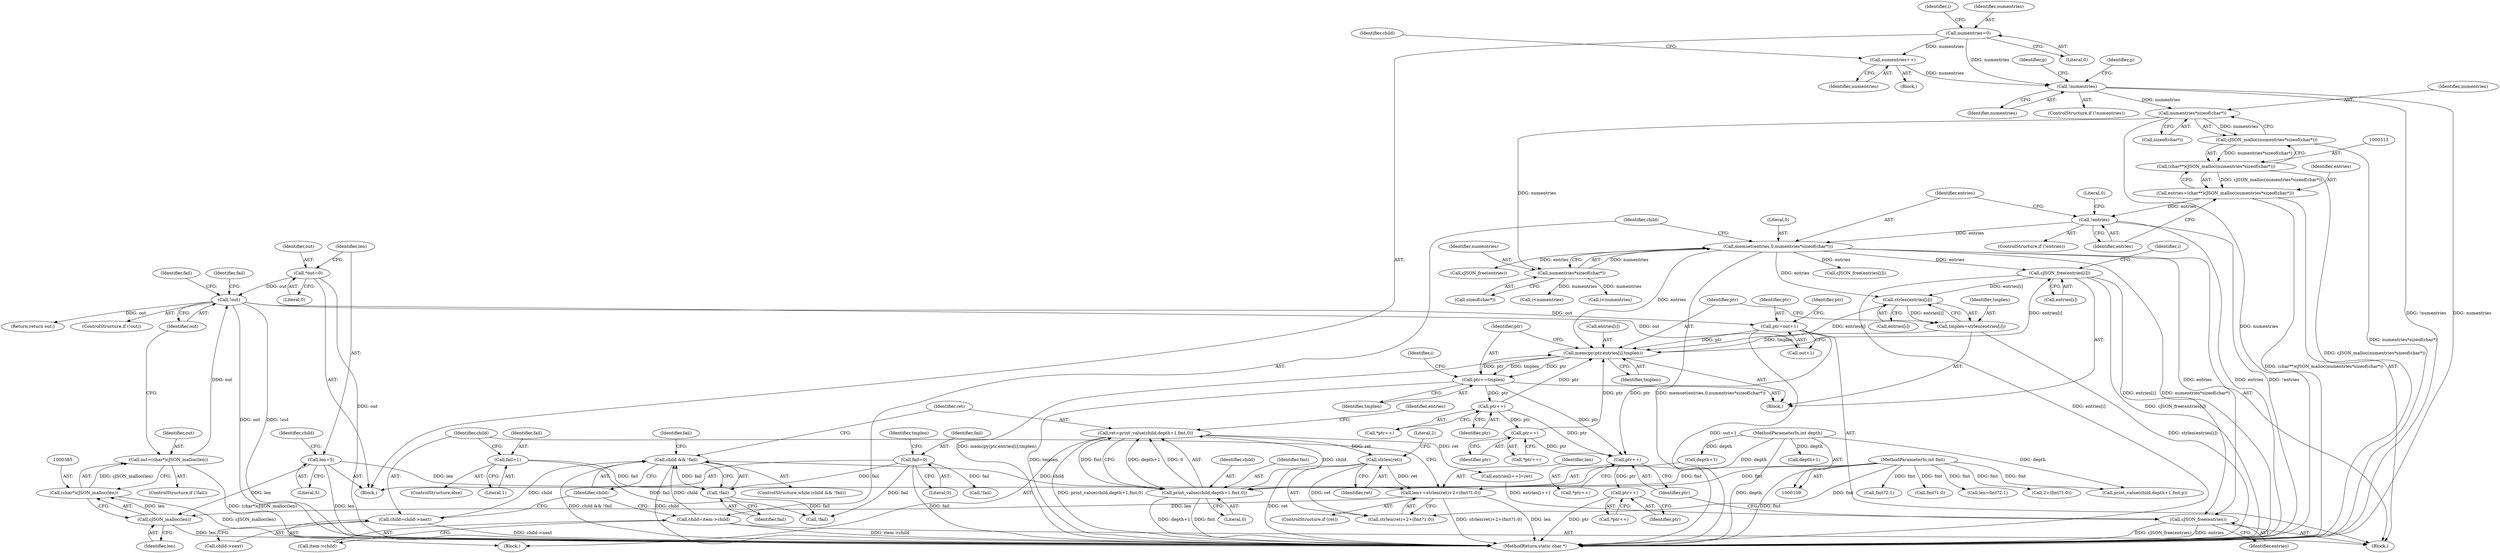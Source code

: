 digraph "0_iperf_91f2fa59e8ed80dfbf400add0164ee0e508e412a_40@API" {
"1000479" [label="(Call,cJSON_free(entries[i]))"];
"1000447" [label="(Call,memcpy(ptr,entries[i],tmplen))"];
"1000422" [label="(Call,ptr=out+1)"];
"1000389" [label="(Call,!out)"];
"1000382" [label="(Call,out=(char*)cJSON_malloc(len))"];
"1000384" [label="(Call,(char*)cJSON_malloc(len))"];
"1000386" [label="(Call,cJSON_malloc(len))"];
"1000359" [label="(Call,len+=strlen(ret)+2+(fmt?1:0))"];
"1000362" [label="(Call,strlen(ret))"];
"1000342" [label="(Call,ret=print_value(child,depth+1,fmt,0))"];
"1000344" [label="(Call,print_value(child,depth+1,fmt,0))"];
"1000337" [label="(Call,child && !fail)"];
"1000374" [label="(Call,child=child->next)"];
"1000331" [label="(Call,child=item->child)"];
"1000339" [label="(Call,!fail)"];
"1000141" [label="(Call,fail=0)"];
"1000371" [label="(Call,fail=1)"];
"1000111" [label="(MethodParameterIn,int depth)"];
"1000112" [label="(MethodParameterIn,int fmt)"];
"1000123" [label="(Call,len=5)"];
"1000117" [label="(Call,*out=0)"];
"1000472" [label="(Call,ptr++)"];
"1000465" [label="(Call,ptr++)"];
"1000453" [label="(Call,ptr+=tmplen)"];
"1000324" [label="(Call,memset(entries,0,numentries*sizeof(char*)))"];
"1000320" [label="(Call,!entries)"];
"1000310" [label="(Call,entries=(char**)cJSON_malloc(numentries*sizeof(char*)))"];
"1000312" [label="(Call,(char**)cJSON_malloc(numentries*sizeof(char*)))"];
"1000314" [label="(Call,cJSON_malloc(numentries*sizeof(char*)))"];
"1000315" [label="(Call,numentries*sizeof(char*))"];
"1000159" [label="(Call,!numentries)"];
"1000151" [label="(Call,numentries++)"];
"1000133" [label="(Call,numentries=0)"];
"1000327" [label="(Call,numentries*sizeof(char*))"];
"1000443" [label="(Call,strlen(entries[i]))"];
"1000479" [label="(Call,cJSON_free(entries[i]))"];
"1000441" [label="(Call,tmplen=strlen(entries[i]))"];
"1000487" [label="(Call,ptr++)"];
"1000492" [label="(Call,ptr++)"];
"1000483" [label="(Call,cJSON_free(entries))"];
"1000142" [label="(Identifier,fail)"];
"1000333" [label="(Call,item->child)"];
"1000217" [label="(Call,!fail)"];
"1000315" [label="(Call,numentries*sizeof(char*))"];
"1000351" [label="(Call,entries[i++]=ret)"];
"1000440" [label="(Block,)"];
"1000316" [label="(Identifier,numentries)"];
"1000429" [label="(Identifier,ptr)"];
"1000387" [label="(Identifier,len)"];
"1000465" [label="(Call,ptr++)"];
"1000373" [label="(Literal,1)"];
"1000345" [label="(Identifier,child)"];
"1000320" [label="(Call,!entries)"];
"1000328" [label="(Identifier,numentries)"];
"1000395" [label="(Identifier,fail)"];
"1000422" [label="(Call,ptr=out+1)"];
"1000346" [label="(Call,depth+1)"];
"1000152" [label="(Identifier,numentries)"];
"1000497" [label="(MethodReturn,static char *)"];
"1000357" [label="(ControlStructure,if (ret))"];
"1000317" [label="(Call,sizeof(char*))"];
"1000240" [label="(Call,fmt?2:1)"];
"1000374" [label="(Call,child=child->next)"];
"1000410" [label="(Call,cJSON_free(entries[i]))"];
"1000363" [label="(Identifier,ret)"];
"1000329" [label="(Call,sizeof(char*))"];
"1000386" [label="(Call,cJSON_malloc(len))"];
"1000392" [label="(Identifier,fail)"];
"1000384" [label="(Call,(char*)cJSON_malloc(len))"];
"1000114" [label="(Block,)"];
"1000350" [label="(Literal,0)"];
"1000375" [label="(Identifier,child)"];
"1000124" [label="(Identifier,len)"];
"1000423" [label="(Identifier,ptr)"];
"1000488" [label="(Identifier,ptr)"];
"1000154" [label="(Identifier,child)"];
"1000464" [label="(Call,*ptr++)"];
"1000458" [label="(Identifier,i)"];
"1000371" [label="(Call,fail=1)"];
"1000447" [label="(Call,memcpy(ptr,entries[i],tmplen))"];
"1000336" [label="(ControlStructure,while (child && !fail))"];
"1000321" [label="(Identifier,entries)"];
"1000401" [label="(Call,i<numentries)"];
"1000441" [label="(Call,tmplen=strlen(entries[i]))"];
"1000390" [label="(Identifier,out)"];
"1000361" [label="(Call,strlen(ret)+2+(fmt?1:0))"];
"1000466" [label="(Identifier,ptr)"];
"1000342" [label="(Call,ret=print_value(child,depth+1,fmt,0))"];
"1000491" [label="(Call,*ptr++)"];
"1000493" [label="(Identifier,ptr)"];
"1000323" [label="(Literal,0)"];
"1000366" [label="(Call,fmt?1:0)"];
"1000353" [label="(Identifier,entries)"];
"1000444" [label="(Call,entries[i])"];
"1000383" [label="(Identifier,out)"];
"1000337" [label="(Call,child && !fail)"];
"1000150" [label="(Block,)"];
"1000160" [label="(Identifier,numentries)"];
"1000326" [label="(Literal,0)"];
"1000382" [label="(Call,out=(char*)cJSON_malloc(len))"];
"1000238" [label="(Call,len=fmt?2:1)"];
"1000222" [label="(Call,depth+1)"];
"1000341" [label="(Block,)"];
"1000146" [label="(Identifier,tmplen)"];
"1000370" [label="(ControlStructure,else)"];
"1000359" [label="(Call,len+=strlen(ret)+2+(fmt?1:0))"];
"1000376" [label="(Call,child->next)"];
"1000314" [label="(Call,cJSON_malloc(numentries*sizeof(char*)))"];
"1000344" [label="(Call,print_value(child,depth+1,fmt,0))"];
"1000339" [label="(Call,!fail)"];
"1000128" [label="(Identifier,child)"];
"1000479" [label="(Call,cJSON_free(entries[i]))"];
"1000379" [label="(ControlStructure,if (!fail))"];
"1000372" [label="(Identifier,fail)"];
"1000443" [label="(Call,strlen(entries[i]))"];
"1000414" [label="(Call,cJSON_free(entries))"];
"1000119" [label="(Literal,0)"];
"1000362" [label="(Call,strlen(ret))"];
"1000486" [label="(Call,*ptr++)"];
"1000325" [label="(Identifier,entries)"];
"1000327" [label="(Call,numentries*sizeof(char*))"];
"1000389" [label="(Call,!out)"];
"1000159" [label="(Call,!numentries)"];
"1000471" [label="(Call,*ptr++)"];
"1000454" [label="(Identifier,ptr)"];
"1000125" [label="(Literal,5)"];
"1000439" [label="(Identifier,i)"];
"1000449" [label="(Call,entries[i])"];
"1000424" [label="(Call,out+1)"];
"1000381" [label="(Identifier,fail)"];
"1000118" [label="(Identifier,out)"];
"1000455" [label="(Identifier,tmplen)"];
"1000319" [label="(ControlStructure,if (!entries))"];
"1000495" [label="(Return,return out;)"];
"1000343" [label="(Identifier,ret)"];
"1000338" [label="(Identifier,child)"];
"1000158" [label="(ControlStructure,if (!numentries))"];
"1000349" [label="(Identifier,fmt)"];
"1000331" [label="(Call,child=item->child)"];
"1000312" [label="(Call,(char**)cJSON_malloc(numentries*sizeof(char*)))"];
"1000135" [label="(Literal,0)"];
"1000220" [label="(Call,print_value(child,depth+1,fmt,p))"];
"1000448" [label="(Identifier,ptr)"];
"1000138" [label="(Identifier,i)"];
"1000309" [label="(Block,)"];
"1000112" [label="(MethodParameterIn,int fmt)"];
"1000340" [label="(Identifier,fail)"];
"1000380" [label="(Call,!fail)"];
"1000117" [label="(Call,*out=0)"];
"1000163" [label="(Identifier,p)"];
"1000365" [label="(Literal,2)"];
"1000364" [label="(Call,2+(fmt?1:0))"];
"1000483" [label="(Call,cJSON_free(entries))"];
"1000360" [label="(Identifier,len)"];
"1000472" [label="(Call,ptr++)"];
"1000453" [label="(Call,ptr+=tmplen)"];
"1000311" [label="(Identifier,entries)"];
"1000324" [label="(Call,memset(entries,0,numentries*sizeof(char*)))"];
"1000473" [label="(Identifier,ptr)"];
"1000151" [label="(Call,numentries++)"];
"1000435" [label="(Call,i<numentries)"];
"1000388" [label="(ControlStructure,if (!out))"];
"1000442" [label="(Identifier,tmplen)"];
"1000143" [label="(Literal,0)"];
"1000487" [label="(Call,ptr++)"];
"1000141" [label="(Call,fail=0)"];
"1000332" [label="(Identifier,child)"];
"1000310" [label="(Call,entries=(char**)cJSON_malloc(numentries*sizeof(char*)))"];
"1000492" [label="(Call,ptr++)"];
"1000480" [label="(Call,entries[i])"];
"1000123" [label="(Call,len=5)"];
"1000184" [label="(Identifier,p)"];
"1000133" [label="(Call,numentries=0)"];
"1000484" [label="(Identifier,entries)"];
"1000134" [label="(Identifier,numentries)"];
"1000111" [label="(MethodParameterIn,int depth)"];
"1000452" [label="(Identifier,tmplen)"];
"1000479" -> "1000440"  [label="AST: "];
"1000479" -> "1000480"  [label="CFG: "];
"1000480" -> "1000479"  [label="AST: "];
"1000439" -> "1000479"  [label="CFG: "];
"1000479" -> "1000497"  [label="DDG: cJSON_free(entries[i])"];
"1000479" -> "1000497"  [label="DDG: entries[i]"];
"1000479" -> "1000443"  [label="DDG: entries[i]"];
"1000447" -> "1000479"  [label="DDG: entries[i]"];
"1000324" -> "1000479"  [label="DDG: entries"];
"1000479" -> "1000483"  [label="DDG: entries[i]"];
"1000447" -> "1000440"  [label="AST: "];
"1000447" -> "1000452"  [label="CFG: "];
"1000448" -> "1000447"  [label="AST: "];
"1000449" -> "1000447"  [label="AST: "];
"1000452" -> "1000447"  [label="AST: "];
"1000454" -> "1000447"  [label="CFG: "];
"1000447" -> "1000497"  [label="DDG: memcpy(ptr,entries[i],tmplen)"];
"1000422" -> "1000447"  [label="DDG: ptr"];
"1000472" -> "1000447"  [label="DDG: ptr"];
"1000453" -> "1000447"  [label="DDG: ptr"];
"1000465" -> "1000447"  [label="DDG: ptr"];
"1000324" -> "1000447"  [label="DDG: entries"];
"1000443" -> "1000447"  [label="DDG: entries[i]"];
"1000441" -> "1000447"  [label="DDG: tmplen"];
"1000447" -> "1000453"  [label="DDG: tmplen"];
"1000447" -> "1000453"  [label="DDG: ptr"];
"1000422" -> "1000309"  [label="AST: "];
"1000422" -> "1000424"  [label="CFG: "];
"1000423" -> "1000422"  [label="AST: "];
"1000424" -> "1000422"  [label="AST: "];
"1000429" -> "1000422"  [label="CFG: "];
"1000422" -> "1000497"  [label="DDG: out+1"];
"1000389" -> "1000422"  [label="DDG: out"];
"1000422" -> "1000487"  [label="DDG: ptr"];
"1000389" -> "1000388"  [label="AST: "];
"1000389" -> "1000390"  [label="CFG: "];
"1000390" -> "1000389"  [label="AST: "];
"1000392" -> "1000389"  [label="CFG: "];
"1000395" -> "1000389"  [label="CFG: "];
"1000389" -> "1000497"  [label="DDG: !out"];
"1000389" -> "1000497"  [label="DDG: out"];
"1000382" -> "1000389"  [label="DDG: out"];
"1000117" -> "1000389"  [label="DDG: out"];
"1000389" -> "1000424"  [label="DDG: out"];
"1000389" -> "1000495"  [label="DDG: out"];
"1000382" -> "1000379"  [label="AST: "];
"1000382" -> "1000384"  [label="CFG: "];
"1000383" -> "1000382"  [label="AST: "];
"1000384" -> "1000382"  [label="AST: "];
"1000390" -> "1000382"  [label="CFG: "];
"1000382" -> "1000497"  [label="DDG: (char*)cJSON_malloc(len)"];
"1000384" -> "1000382"  [label="DDG: cJSON_malloc(len)"];
"1000384" -> "1000386"  [label="CFG: "];
"1000385" -> "1000384"  [label="AST: "];
"1000386" -> "1000384"  [label="AST: "];
"1000384" -> "1000497"  [label="DDG: cJSON_malloc(len)"];
"1000386" -> "1000384"  [label="DDG: len"];
"1000386" -> "1000387"  [label="CFG: "];
"1000387" -> "1000386"  [label="AST: "];
"1000386" -> "1000497"  [label="DDG: len"];
"1000359" -> "1000386"  [label="DDG: len"];
"1000123" -> "1000386"  [label="DDG: len"];
"1000359" -> "1000357"  [label="AST: "];
"1000359" -> "1000361"  [label="CFG: "];
"1000360" -> "1000359"  [label="AST: "];
"1000361" -> "1000359"  [label="AST: "];
"1000375" -> "1000359"  [label="CFG: "];
"1000359" -> "1000497"  [label="DDG: strlen(ret)+2+(fmt?1:0)"];
"1000359" -> "1000497"  [label="DDG: len"];
"1000362" -> "1000359"  [label="DDG: ret"];
"1000112" -> "1000359"  [label="DDG: fmt"];
"1000123" -> "1000359"  [label="DDG: len"];
"1000362" -> "1000361"  [label="AST: "];
"1000362" -> "1000363"  [label="CFG: "];
"1000363" -> "1000362"  [label="AST: "];
"1000365" -> "1000362"  [label="CFG: "];
"1000362" -> "1000497"  [label="DDG: ret"];
"1000362" -> "1000361"  [label="DDG: ret"];
"1000342" -> "1000362"  [label="DDG: ret"];
"1000342" -> "1000341"  [label="AST: "];
"1000342" -> "1000344"  [label="CFG: "];
"1000343" -> "1000342"  [label="AST: "];
"1000344" -> "1000342"  [label="AST: "];
"1000353" -> "1000342"  [label="CFG: "];
"1000342" -> "1000497"  [label="DDG: print_value(child,depth+1,fmt,0)"];
"1000344" -> "1000342"  [label="DDG: child"];
"1000344" -> "1000342"  [label="DDG: depth+1"];
"1000344" -> "1000342"  [label="DDG: fmt"];
"1000344" -> "1000342"  [label="DDG: 0"];
"1000342" -> "1000351"  [label="DDG: ret"];
"1000344" -> "1000350"  [label="CFG: "];
"1000345" -> "1000344"  [label="AST: "];
"1000346" -> "1000344"  [label="AST: "];
"1000349" -> "1000344"  [label="AST: "];
"1000350" -> "1000344"  [label="AST: "];
"1000344" -> "1000497"  [label="DDG: fmt"];
"1000344" -> "1000497"  [label="DDG: depth+1"];
"1000337" -> "1000344"  [label="DDG: child"];
"1000111" -> "1000344"  [label="DDG: depth"];
"1000112" -> "1000344"  [label="DDG: fmt"];
"1000337" -> "1000336"  [label="AST: "];
"1000337" -> "1000338"  [label="CFG: "];
"1000337" -> "1000339"  [label="CFG: "];
"1000338" -> "1000337"  [label="AST: "];
"1000339" -> "1000337"  [label="AST: "];
"1000343" -> "1000337"  [label="CFG: "];
"1000381" -> "1000337"  [label="CFG: "];
"1000337" -> "1000497"  [label="DDG: child"];
"1000337" -> "1000497"  [label="DDG: child && !fail"];
"1000374" -> "1000337"  [label="DDG: child"];
"1000331" -> "1000337"  [label="DDG: child"];
"1000339" -> "1000337"  [label="DDG: fail"];
"1000374" -> "1000341"  [label="AST: "];
"1000374" -> "1000376"  [label="CFG: "];
"1000375" -> "1000374"  [label="AST: "];
"1000376" -> "1000374"  [label="AST: "];
"1000338" -> "1000374"  [label="CFG: "];
"1000374" -> "1000497"  [label="DDG: child->next"];
"1000331" -> "1000309"  [label="AST: "];
"1000331" -> "1000333"  [label="CFG: "];
"1000332" -> "1000331"  [label="AST: "];
"1000333" -> "1000331"  [label="AST: "];
"1000338" -> "1000331"  [label="CFG: "];
"1000331" -> "1000497"  [label="DDG: item->child"];
"1000339" -> "1000340"  [label="CFG: "];
"1000340" -> "1000339"  [label="AST: "];
"1000141" -> "1000339"  [label="DDG: fail"];
"1000371" -> "1000339"  [label="DDG: fail"];
"1000339" -> "1000380"  [label="DDG: fail"];
"1000141" -> "1000114"  [label="AST: "];
"1000141" -> "1000143"  [label="CFG: "];
"1000142" -> "1000141"  [label="AST: "];
"1000143" -> "1000141"  [label="AST: "];
"1000146" -> "1000141"  [label="CFG: "];
"1000141" -> "1000497"  [label="DDG: fail"];
"1000141" -> "1000217"  [label="DDG: fail"];
"1000141" -> "1000380"  [label="DDG: fail"];
"1000371" -> "1000370"  [label="AST: "];
"1000371" -> "1000373"  [label="CFG: "];
"1000372" -> "1000371"  [label="AST: "];
"1000373" -> "1000371"  [label="AST: "];
"1000375" -> "1000371"  [label="CFG: "];
"1000371" -> "1000380"  [label="DDG: fail"];
"1000111" -> "1000109"  [label="AST: "];
"1000111" -> "1000497"  [label="DDG: depth"];
"1000111" -> "1000220"  [label="DDG: depth"];
"1000111" -> "1000222"  [label="DDG: depth"];
"1000111" -> "1000346"  [label="DDG: depth"];
"1000112" -> "1000109"  [label="AST: "];
"1000112" -> "1000497"  [label="DDG: fmt"];
"1000112" -> "1000220"  [label="DDG: fmt"];
"1000112" -> "1000238"  [label="DDG: fmt"];
"1000112" -> "1000240"  [label="DDG: fmt"];
"1000112" -> "1000361"  [label="DDG: fmt"];
"1000112" -> "1000364"  [label="DDG: fmt"];
"1000112" -> "1000366"  [label="DDG: fmt"];
"1000123" -> "1000114"  [label="AST: "];
"1000123" -> "1000125"  [label="CFG: "];
"1000124" -> "1000123"  [label="AST: "];
"1000125" -> "1000123"  [label="AST: "];
"1000128" -> "1000123"  [label="CFG: "];
"1000123" -> "1000497"  [label="DDG: len"];
"1000117" -> "1000114"  [label="AST: "];
"1000117" -> "1000119"  [label="CFG: "];
"1000118" -> "1000117"  [label="AST: "];
"1000119" -> "1000117"  [label="AST: "];
"1000124" -> "1000117"  [label="CFG: "];
"1000117" -> "1000497"  [label="DDG: out"];
"1000472" -> "1000471"  [label="AST: "];
"1000472" -> "1000473"  [label="CFG: "];
"1000473" -> "1000472"  [label="AST: "];
"1000471" -> "1000472"  [label="CFG: "];
"1000465" -> "1000472"  [label="DDG: ptr"];
"1000472" -> "1000487"  [label="DDG: ptr"];
"1000465" -> "1000464"  [label="AST: "];
"1000465" -> "1000466"  [label="CFG: "];
"1000466" -> "1000465"  [label="AST: "];
"1000464" -> "1000465"  [label="CFG: "];
"1000453" -> "1000465"  [label="DDG: ptr"];
"1000465" -> "1000487"  [label="DDG: ptr"];
"1000453" -> "1000440"  [label="AST: "];
"1000453" -> "1000455"  [label="CFG: "];
"1000454" -> "1000453"  [label="AST: "];
"1000455" -> "1000453"  [label="AST: "];
"1000458" -> "1000453"  [label="CFG: "];
"1000453" -> "1000497"  [label="DDG: tmplen"];
"1000453" -> "1000487"  [label="DDG: ptr"];
"1000324" -> "1000309"  [label="AST: "];
"1000324" -> "1000327"  [label="CFG: "];
"1000325" -> "1000324"  [label="AST: "];
"1000326" -> "1000324"  [label="AST: "];
"1000327" -> "1000324"  [label="AST: "];
"1000332" -> "1000324"  [label="CFG: "];
"1000324" -> "1000497"  [label="DDG: memset(entries,0,numentries*sizeof(char*))"];
"1000324" -> "1000497"  [label="DDG: numentries*sizeof(char*)"];
"1000320" -> "1000324"  [label="DDG: entries"];
"1000327" -> "1000324"  [label="DDG: numentries"];
"1000324" -> "1000410"  [label="DDG: entries"];
"1000324" -> "1000414"  [label="DDG: entries"];
"1000324" -> "1000443"  [label="DDG: entries"];
"1000324" -> "1000483"  [label="DDG: entries"];
"1000320" -> "1000319"  [label="AST: "];
"1000320" -> "1000321"  [label="CFG: "];
"1000321" -> "1000320"  [label="AST: "];
"1000323" -> "1000320"  [label="CFG: "];
"1000325" -> "1000320"  [label="CFG: "];
"1000320" -> "1000497"  [label="DDG: entries"];
"1000320" -> "1000497"  [label="DDG: !entries"];
"1000310" -> "1000320"  [label="DDG: entries"];
"1000310" -> "1000309"  [label="AST: "];
"1000310" -> "1000312"  [label="CFG: "];
"1000311" -> "1000310"  [label="AST: "];
"1000312" -> "1000310"  [label="AST: "];
"1000321" -> "1000310"  [label="CFG: "];
"1000310" -> "1000497"  [label="DDG: (char**)cJSON_malloc(numentries*sizeof(char*))"];
"1000312" -> "1000310"  [label="DDG: cJSON_malloc(numentries*sizeof(char*))"];
"1000312" -> "1000314"  [label="CFG: "];
"1000313" -> "1000312"  [label="AST: "];
"1000314" -> "1000312"  [label="AST: "];
"1000312" -> "1000497"  [label="DDG: cJSON_malloc(numentries*sizeof(char*))"];
"1000314" -> "1000312"  [label="DDG: numentries*sizeof(char*)"];
"1000314" -> "1000315"  [label="CFG: "];
"1000315" -> "1000314"  [label="AST: "];
"1000314" -> "1000497"  [label="DDG: numentries*sizeof(char*)"];
"1000315" -> "1000314"  [label="DDG: numentries"];
"1000315" -> "1000317"  [label="CFG: "];
"1000316" -> "1000315"  [label="AST: "];
"1000317" -> "1000315"  [label="AST: "];
"1000315" -> "1000497"  [label="DDG: numentries"];
"1000159" -> "1000315"  [label="DDG: numentries"];
"1000315" -> "1000327"  [label="DDG: numentries"];
"1000159" -> "1000158"  [label="AST: "];
"1000159" -> "1000160"  [label="CFG: "];
"1000160" -> "1000159"  [label="AST: "];
"1000163" -> "1000159"  [label="CFG: "];
"1000184" -> "1000159"  [label="CFG: "];
"1000159" -> "1000497"  [label="DDG: !numentries"];
"1000159" -> "1000497"  [label="DDG: numentries"];
"1000151" -> "1000159"  [label="DDG: numentries"];
"1000133" -> "1000159"  [label="DDG: numentries"];
"1000151" -> "1000150"  [label="AST: "];
"1000151" -> "1000152"  [label="CFG: "];
"1000152" -> "1000151"  [label="AST: "];
"1000154" -> "1000151"  [label="CFG: "];
"1000133" -> "1000151"  [label="DDG: numentries"];
"1000133" -> "1000114"  [label="AST: "];
"1000133" -> "1000135"  [label="CFG: "];
"1000134" -> "1000133"  [label="AST: "];
"1000135" -> "1000133"  [label="AST: "];
"1000138" -> "1000133"  [label="CFG: "];
"1000327" -> "1000329"  [label="CFG: "];
"1000328" -> "1000327"  [label="AST: "];
"1000329" -> "1000327"  [label="AST: "];
"1000327" -> "1000401"  [label="DDG: numentries"];
"1000327" -> "1000435"  [label="DDG: numentries"];
"1000443" -> "1000441"  [label="AST: "];
"1000443" -> "1000444"  [label="CFG: "];
"1000444" -> "1000443"  [label="AST: "];
"1000441" -> "1000443"  [label="CFG: "];
"1000443" -> "1000441"  [label="DDG: entries[i]"];
"1000441" -> "1000440"  [label="AST: "];
"1000442" -> "1000441"  [label="AST: "];
"1000448" -> "1000441"  [label="CFG: "];
"1000441" -> "1000497"  [label="DDG: strlen(entries[i])"];
"1000487" -> "1000486"  [label="AST: "];
"1000487" -> "1000488"  [label="CFG: "];
"1000488" -> "1000487"  [label="AST: "];
"1000486" -> "1000487"  [label="CFG: "];
"1000487" -> "1000492"  [label="DDG: ptr"];
"1000492" -> "1000491"  [label="AST: "];
"1000492" -> "1000493"  [label="CFG: "];
"1000493" -> "1000492"  [label="AST: "];
"1000491" -> "1000492"  [label="CFG: "];
"1000492" -> "1000497"  [label="DDG: ptr"];
"1000483" -> "1000309"  [label="AST: "];
"1000483" -> "1000484"  [label="CFG: "];
"1000484" -> "1000483"  [label="AST: "];
"1000488" -> "1000483"  [label="CFG: "];
"1000483" -> "1000497"  [label="DDG: cJSON_free(entries)"];
"1000483" -> "1000497"  [label="DDG: entries"];
"1000351" -> "1000483"  [label="DDG: entries[i++]"];
}
